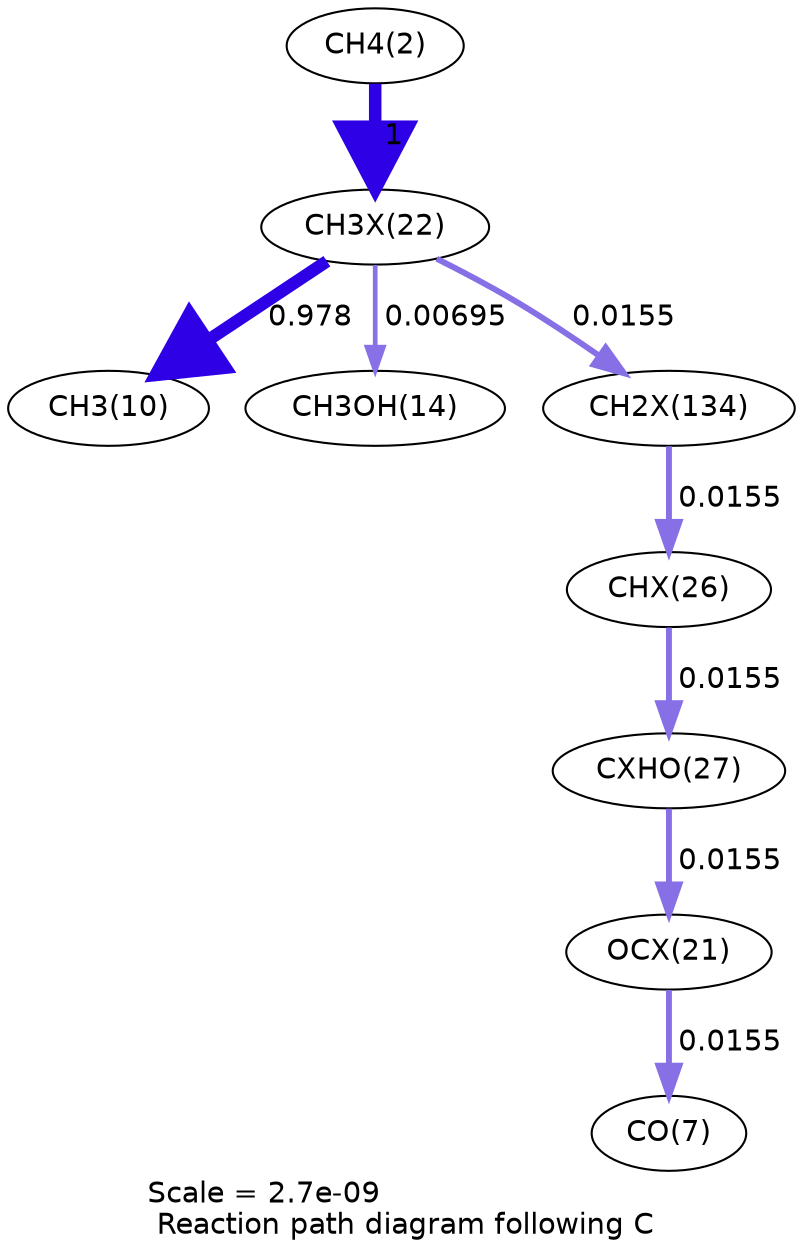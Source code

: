 digraph reaction_paths {
center=1;
s4 -> s30[fontname="Helvetica", penwidth=6, arrowsize=3, color="0.7, 1.5, 0.9"
, label=" 1"];
s30 -> s12[fontname="Helvetica", penwidth=5.98, arrowsize=2.99, color="0.7, 1.48, 0.9"
, label=" 0.978"];
s30 -> s16[fontname="Helvetica", penwidth=2.25, arrowsize=1.12, color="0.7, 0.507, 0.9"
, label=" 0.00695"];
s30 -> s45[fontname="Helvetica", penwidth=2.85, arrowsize=1.43, color="0.7, 0.516, 0.9"
, label=" 0.0155"];
s45 -> s32[fontname="Helvetica", penwidth=2.85, arrowsize=1.43, color="0.7, 0.516, 0.9"
, label=" 0.0155"];
s32 -> s33[fontname="Helvetica", penwidth=2.85, arrowsize=1.43, color="0.7, 0.516, 0.9"
, label=" 0.0155"];
s33 -> s29[fontname="Helvetica", penwidth=2.85, arrowsize=1.43, color="0.7, 0.515, 0.9"
, label=" 0.0155"];
s29 -> s9[fontname="Helvetica", penwidth=2.85, arrowsize=1.43, color="0.7, 0.515, 0.9"
, label=" 0.0155"];
s4 [ fontname="Helvetica", label="CH4(2)"];
s9 [ fontname="Helvetica", label="CO(7)"];
s12 [ fontname="Helvetica", label="CH3(10)"];
s16 [ fontname="Helvetica", label="CH3OH(14)"];
s29 [ fontname="Helvetica", label="OCX(21)"];
s30 [ fontname="Helvetica", label="CH3X(22)"];
s32 [ fontname="Helvetica", label="CHX(26)"];
s33 [ fontname="Helvetica", label="CXHO(27)"];
s45 [ fontname="Helvetica", label="CH2X(134)"];
 label = "Scale = 2.7e-09\l Reaction path diagram following C";
 fontname = "Helvetica";
}
